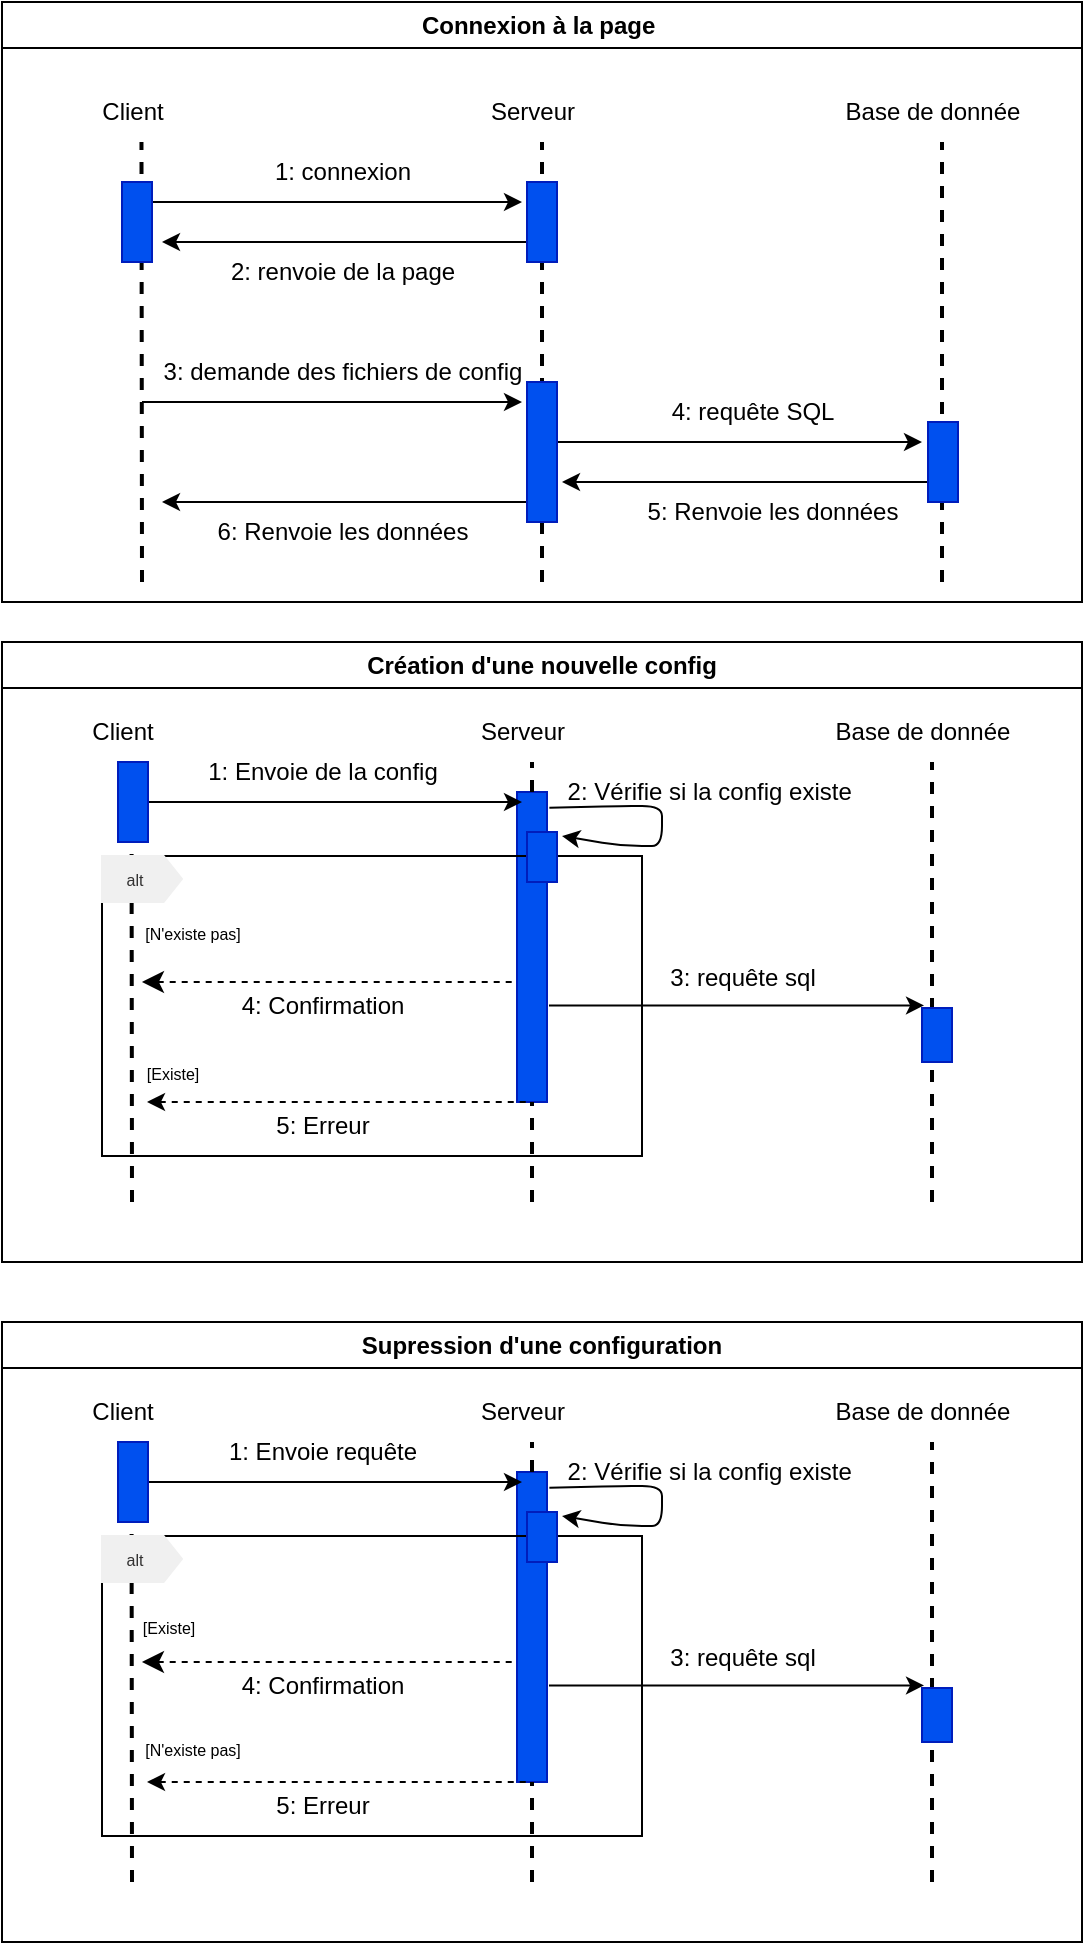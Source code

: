 <mxfile>
    <diagram id="kuqq4SYqoCh6iUg5N3_3" name="Page-1">
        <mxGraphModel dx="707" dy="768" grid="1" gridSize="10" guides="1" tooltips="1" connect="1" arrows="1" fold="1" page="1" pageScale="1" pageWidth="827" pageHeight="1169" math="0" shadow="0">
            <root>
                <mxCell id="0"/>
                <mxCell id="1" parent="0"/>
                <mxCell id="56" value="" style="whiteSpace=wrap;html=1;fillColor=#0050ef;fontColor=#ffffff;strokeColor=#001DBC;" vertex="1" parent="1">
                    <mxGeometry x="387.5" y="565" width="15" height="155" as="geometry"/>
                </mxCell>
                <mxCell id="3" value="" style="edgeStyle=none;orthogonalLoop=1;jettySize=auto;html=1;hachureGap=4;fontFamily=Architects Daughter;fontSource=https%3A%2F%2Ffonts.googleapis.com%2Fcss%3Ffamily%3DArchitects%2BDaughter;fontSize=16;endArrow=none;endFill=0;strokeWidth=2;jumpStyle=none;dashed=1;" edge="1" parent="1">
                    <mxGeometry width="80" relative="1" as="geometry">
                        <mxPoint x="200" y="460" as="sourcePoint"/>
                        <mxPoint x="199.74" y="240" as="targetPoint"/>
                    </mxGeometry>
                </mxCell>
                <mxCell id="4" value="" style="edgeStyle=none;orthogonalLoop=1;jettySize=auto;html=1;hachureGap=4;fontFamily=Architects Daughter;fontSource=https%3A%2F%2Ffonts.googleapis.com%2Fcss%3Ffamily%3DArchitects%2BDaughter;fontSize=16;endArrow=none;endFill=0;strokeWidth=2;jumpStyle=none;dashed=1;" edge="1" parent="1">
                    <mxGeometry width="80" relative="1" as="geometry">
                        <mxPoint x="400" y="460" as="sourcePoint"/>
                        <mxPoint x="400" y="240" as="targetPoint"/>
                        <Array as="points"/>
                    </mxGeometry>
                </mxCell>
                <mxCell id="5" value="" style="edgeStyle=none;orthogonalLoop=1;jettySize=auto;html=1;hachureGap=4;fontFamily=Architects Daughter;fontSource=https%3A%2F%2Ffonts.googleapis.com%2Fcss%3Ffamily%3DArchitects%2BDaughter;fontSize=16;endArrow=none;endFill=0;strokeWidth=2;jumpStyle=none;dashed=1;" edge="1" parent="1">
                    <mxGeometry width="80" relative="1" as="geometry">
                        <mxPoint x="600" y="460" as="sourcePoint"/>
                        <mxPoint x="600" y="240" as="targetPoint"/>
                        <Array as="points"/>
                    </mxGeometry>
                </mxCell>
                <mxCell id="9" value="" style="edgeStyle=none;orthogonalLoop=1;jettySize=auto;html=1;sketch=0;" edge="1" parent="1">
                    <mxGeometry width="100" relative="1" as="geometry">
                        <mxPoint x="200" y="270" as="sourcePoint"/>
                        <mxPoint x="390" y="270" as="targetPoint"/>
                        <Array as="points"/>
                    </mxGeometry>
                </mxCell>
                <mxCell id="10" value="" style="edgeStyle=none;orthogonalLoop=1;jettySize=auto;html=1;sketch=0;startArrow=classic;startFill=1;endArrow=none;endFill=0;" edge="1" parent="1">
                    <mxGeometry width="100" relative="1" as="geometry">
                        <mxPoint x="210" y="290.0" as="sourcePoint"/>
                        <mxPoint x="400" y="290.0" as="targetPoint"/>
                        <Array as="points"/>
                    </mxGeometry>
                </mxCell>
                <mxCell id="11" value="" style="edgeStyle=none;orthogonalLoop=1;jettySize=auto;html=1;sketch=0;" edge="1" parent="1">
                    <mxGeometry width="100" relative="1" as="geometry">
                        <mxPoint x="200" y="370.0" as="sourcePoint"/>
                        <mxPoint x="390" y="370.0" as="targetPoint"/>
                        <Array as="points"/>
                    </mxGeometry>
                </mxCell>
                <mxCell id="12" value="" style="edgeStyle=none;orthogonalLoop=1;jettySize=auto;html=1;sketch=0;" edge="1" parent="1">
                    <mxGeometry width="100" relative="1" as="geometry">
                        <mxPoint x="400" y="390.0" as="sourcePoint"/>
                        <mxPoint x="590" y="390.0" as="targetPoint"/>
                        <Array as="points"/>
                    </mxGeometry>
                </mxCell>
                <mxCell id="13" value="" style="edgeStyle=none;orthogonalLoop=1;jettySize=auto;html=1;sketch=0;startArrow=classic;startFill=1;endArrow=none;endFill=0;" edge="1" parent="1">
                    <mxGeometry width="100" relative="1" as="geometry">
                        <mxPoint x="410" y="410.0" as="sourcePoint"/>
                        <mxPoint x="600" y="410.0" as="targetPoint"/>
                        <Array as="points"/>
                    </mxGeometry>
                </mxCell>
                <mxCell id="14" value="" style="edgeStyle=none;orthogonalLoop=1;jettySize=auto;html=1;sketch=0;startArrow=classic;startFill=1;endArrow=none;endFill=0;" edge="1" parent="1">
                    <mxGeometry width="100" relative="1" as="geometry">
                        <mxPoint x="210" y="420.0" as="sourcePoint"/>
                        <mxPoint x="400" y="420.0" as="targetPoint"/>
                        <Array as="points"/>
                    </mxGeometry>
                </mxCell>
                <mxCell id="16" value="1: connexion" style="text;html=1;align=center;verticalAlign=middle;resizable=0;points=[];autosize=1;strokeColor=none;fillColor=none;" vertex="1" parent="1">
                    <mxGeometry x="255" y="240" width="90" height="30" as="geometry"/>
                </mxCell>
                <mxCell id="17" value="2: renvoie de la page" style="text;html=1;align=center;verticalAlign=middle;resizable=0;points=[];autosize=1;strokeColor=none;fillColor=none;" vertex="1" parent="1">
                    <mxGeometry x="230" y="290" width="140" height="30" as="geometry"/>
                </mxCell>
                <mxCell id="18" value="3: demande des fichiers de config" style="text;html=1;align=center;verticalAlign=middle;resizable=0;points=[];autosize=1;strokeColor=none;fillColor=none;" vertex="1" parent="1">
                    <mxGeometry x="200" y="340" width="200" height="30" as="geometry"/>
                </mxCell>
                <mxCell id="19" value="4: requête SQL" style="text;html=1;align=center;verticalAlign=middle;resizable=0;points=[];autosize=1;strokeColor=none;fillColor=none;" vertex="1" parent="1">
                    <mxGeometry x="455" y="360" width="100" height="30" as="geometry"/>
                </mxCell>
                <mxCell id="20" value="5: Renvoie les données" style="text;html=1;align=center;verticalAlign=middle;resizable=0;points=[];autosize=1;strokeColor=none;fillColor=none;" vertex="1" parent="1">
                    <mxGeometry x="440" y="410" width="150" height="30" as="geometry"/>
                </mxCell>
                <mxCell id="21" value="6: Renvoie les données" style="text;html=1;align=center;verticalAlign=middle;resizable=0;points=[];autosize=1;strokeColor=none;fillColor=none;" vertex="1" parent="1">
                    <mxGeometry x="225" y="420" width="150" height="30" as="geometry"/>
                </mxCell>
                <mxCell id="22" value="Client" style="text;html=1;align=center;verticalAlign=middle;resizable=0;points=[];autosize=1;strokeColor=none;fillColor=none;" vertex="1" parent="1">
                    <mxGeometry x="170" y="210" width="50" height="30" as="geometry"/>
                </mxCell>
                <mxCell id="23" value="Serveur" style="text;html=1;align=center;verticalAlign=middle;resizable=0;points=[];autosize=1;strokeColor=none;fillColor=none;" vertex="1" parent="1">
                    <mxGeometry x="360" y="210" width="70" height="30" as="geometry"/>
                </mxCell>
                <mxCell id="24" value="Base de donnée" style="text;html=1;align=center;verticalAlign=middle;resizable=0;points=[];autosize=1;strokeColor=none;fillColor=none;" vertex="1" parent="1">
                    <mxGeometry x="540" y="210" width="110" height="30" as="geometry"/>
                </mxCell>
                <mxCell id="25" value="Connexion à la page&amp;nbsp;" style="swimlane;whiteSpace=wrap;html=1;fillColor=none;strokeColor=default;" vertex="1" parent="1">
                    <mxGeometry x="130" y="170" width="540" height="300" as="geometry">
                        <mxRectangle x="130" y="170" width="160" height="30" as="alternateBounds"/>
                    </mxGeometry>
                </mxCell>
                <mxCell id="46" value="" style="whiteSpace=wrap;html=1;fillColor=#0050ef;fontColor=#ffffff;strokeColor=#001DBC;" vertex="1" parent="25">
                    <mxGeometry x="60" y="90" width="15" height="40" as="geometry"/>
                </mxCell>
                <mxCell id="48" value="" style="whiteSpace=wrap;html=1;fillColor=#0050ef;fontColor=#ffffff;strokeColor=#001DBC;" vertex="1" parent="25">
                    <mxGeometry x="262.5" y="90" width="15" height="40" as="geometry"/>
                </mxCell>
                <mxCell id="52" value="" style="whiteSpace=wrap;html=1;fillColor=#0050ef;fontColor=#ffffff;strokeColor=#001DBC;" vertex="1" parent="25">
                    <mxGeometry x="262.5" y="190" width="15" height="70" as="geometry"/>
                </mxCell>
                <mxCell id="53" value="" style="whiteSpace=wrap;html=1;fillColor=#0050ef;fontColor=#ffffff;strokeColor=#001DBC;" vertex="1" parent="25">
                    <mxGeometry x="463" y="210" width="15" height="40" as="geometry"/>
                </mxCell>
                <mxCell id="26" value="" style="edgeStyle=none;orthogonalLoop=1;jettySize=auto;html=1;hachureGap=4;fontFamily=Architects Daughter;fontSource=https%3A%2F%2Ffonts.googleapis.com%2Fcss%3Ffamily%3DArchitects%2BDaughter;fontSize=16;endArrow=none;endFill=0;strokeWidth=2;dashed=1;" edge="1" parent="1">
                    <mxGeometry width="80" relative="1" as="geometry">
                        <mxPoint x="195" y="770" as="sourcePoint"/>
                        <mxPoint x="194.74" y="550" as="targetPoint"/>
                    </mxGeometry>
                </mxCell>
                <mxCell id="27" value="" style="edgeStyle=none;orthogonalLoop=1;jettySize=auto;html=1;hachureGap=4;fontFamily=Architects Daughter;fontSource=https%3A%2F%2Ffonts.googleapis.com%2Fcss%3Ffamily%3DArchitects%2BDaughter;fontSize=16;endArrow=none;endFill=0;strokeWidth=2;dashed=1;startArrow=none;" edge="1" parent="1" source="56">
                    <mxGeometry width="80" relative="1" as="geometry">
                        <mxPoint x="395" y="770" as="sourcePoint"/>
                        <mxPoint x="395" y="550" as="targetPoint"/>
                        <Array as="points"/>
                    </mxGeometry>
                </mxCell>
                <mxCell id="28" value="" style="edgeStyle=none;orthogonalLoop=1;jettySize=auto;html=1;hachureGap=4;fontFamily=Architects Daughter;fontSource=https%3A%2F%2Ffonts.googleapis.com%2Fcss%3Ffamily%3DArchitects%2BDaughter;fontSize=16;endArrow=none;endFill=0;strokeWidth=2;dashed=1;" edge="1" parent="1">
                    <mxGeometry width="80" relative="1" as="geometry">
                        <mxPoint x="595" y="770" as="sourcePoint"/>
                        <mxPoint x="595" y="550" as="targetPoint"/>
                        <Array as="points"/>
                    </mxGeometry>
                </mxCell>
                <mxCell id="29" value="Client" style="text;html=1;align=center;verticalAlign=middle;resizable=0;points=[];autosize=1;strokeColor=none;fillColor=none;" vertex="1" parent="1">
                    <mxGeometry x="165" y="520" width="50" height="30" as="geometry"/>
                </mxCell>
                <mxCell id="30" value="Serveur" style="text;html=1;align=center;verticalAlign=middle;resizable=0;points=[];autosize=1;strokeColor=none;fillColor=none;" vertex="1" parent="1">
                    <mxGeometry x="355" y="520" width="70" height="30" as="geometry"/>
                </mxCell>
                <mxCell id="31" value="Base de donnée" style="text;html=1;align=center;verticalAlign=middle;resizable=0;points=[];autosize=1;strokeColor=none;fillColor=none;" vertex="1" parent="1">
                    <mxGeometry x="535" y="520" width="110" height="30" as="geometry"/>
                </mxCell>
                <mxCell id="39" value="Création d'une nouvelle config" style="swimlane;whiteSpace=wrap;html=1;fillColor=none;" vertex="1" parent="1">
                    <mxGeometry x="130" y="490" width="540" height="310" as="geometry"/>
                </mxCell>
                <mxCell id="61" value="" style="rounded=0;whiteSpace=wrap;html=1;strokeColor=default;fillColor=none;" vertex="1" parent="39">
                    <mxGeometry x="50" y="107" width="270" height="150" as="geometry"/>
                </mxCell>
                <mxCell id="65" value="" style="edgeStyle=none;orthogonalLoop=1;jettySize=auto;html=1;sketch=0;startArrow=classic;startFill=1;endArrow=none;endFill=0;startSize=8;exitX=0.074;exitY=0.42;exitDx=0;exitDy=0;exitPerimeter=0;dashed=1;" edge="1" parent="39" source="61">
                    <mxGeometry width="100" relative="1" as="geometry">
                        <mxPoint x="80" y="170" as="sourcePoint"/>
                        <mxPoint x="257.5" y="170" as="targetPoint"/>
                        <Array as="points"/>
                    </mxGeometry>
                </mxCell>
                <mxCell id="41" value="" style="edgeStyle=none;orthogonalLoop=1;jettySize=auto;html=1;sketch=0;" edge="1" parent="39">
                    <mxGeometry width="100" relative="1" as="geometry">
                        <mxPoint x="70" y="80" as="sourcePoint"/>
                        <mxPoint x="260" y="80" as="targetPoint"/>
                        <Array as="points"/>
                    </mxGeometry>
                </mxCell>
                <mxCell id="43" value="" style="edgeStyle=none;orthogonalLoop=1;jettySize=auto;html=1;sketch=0;startArrow=classic;startFill=1;endArrow=none;endFill=0;entryX=1.079;entryY=0.243;entryDx=0;entryDy=0;entryPerimeter=0;" edge="1" parent="39">
                    <mxGeometry width="80" relative="1" as="geometry">
                        <mxPoint x="280" y="97" as="sourcePoint"/>
                        <mxPoint x="273.685" y="82.935" as="targetPoint"/>
                        <Array as="points">
                            <mxPoint x="310" y="102"/>
                            <mxPoint x="330" y="102"/>
                            <mxPoint x="330" y="82"/>
                            <mxPoint x="310" y="82"/>
                        </Array>
                    </mxGeometry>
                </mxCell>
                <mxCell id="44" value="2: Vérifie si la config existe&amp;nbsp;" style="text;html=1;align=center;verticalAlign=middle;resizable=0;points=[];autosize=1;strokeColor=none;fillColor=none;" vertex="1" parent="39">
                    <mxGeometry x="270" y="60" width="170" height="30" as="geometry"/>
                </mxCell>
                <mxCell id="45" value="1: Envoie de la config" style="text;html=1;align=center;verticalAlign=middle;resizable=0;points=[];autosize=1;strokeColor=none;fillColor=none;" vertex="1" parent="39">
                    <mxGeometry x="90" y="50" width="140" height="30" as="geometry"/>
                </mxCell>
                <mxCell id="55" value="" style="whiteSpace=wrap;html=1;fillColor=#0050ef;fontColor=#ffffff;strokeColor=#001DBC;" vertex="1" parent="39">
                    <mxGeometry x="58" y="60" width="15" height="40" as="geometry"/>
                </mxCell>
                <mxCell id="59" value="" style="whiteSpace=wrap;html=1;fillColor=#0050ef;fontColor=#ffffff;strokeColor=#001DBC;" vertex="1" parent="39">
                    <mxGeometry x="262.5" y="95" width="15" height="25" as="geometry"/>
                </mxCell>
                <mxCell id="64" value="" style="edgeStyle=none;orthogonalLoop=1;jettySize=auto;html=1;sketch=0;startArrow=classic;startFill=1;endArrow=none;endFill=0;dashed=1;" edge="1" parent="39">
                    <mxGeometry width="100" relative="1" as="geometry">
                        <mxPoint x="72.5" y="230.0" as="sourcePoint"/>
                        <mxPoint x="262.5" y="230.0" as="targetPoint"/>
                        <Array as="points"/>
                    </mxGeometry>
                </mxCell>
                <mxCell id="67" value="" style="edgeStyle=none;orthogonalLoop=1;jettySize=auto;html=1;sketch=0;startArrow=none;startFill=0;endArrow=classic;endFill=1;startSize=8;exitX=0.074;exitY=0.42;exitDx=0;exitDy=0;exitPerimeter=0;" edge="1" parent="39">
                    <mxGeometry width="100" relative="1" as="geometry">
                        <mxPoint x="273.5" y="181.71" as="sourcePoint"/>
                        <mxPoint x="461.02" y="181.71" as="targetPoint"/>
                        <Array as="points"/>
                    </mxGeometry>
                </mxCell>
                <mxCell id="68" value="" style="whiteSpace=wrap;html=1;fillColor=#0050ef;fontColor=#ffffff;strokeColor=#001DBC;" vertex="1" parent="39">
                    <mxGeometry x="460" y="183" width="15" height="27" as="geometry"/>
                </mxCell>
                <mxCell id="69" value="&lt;font style=&quot;font-size: 8px;&quot;&gt;[N'existe pas]&lt;/font&gt;" style="text;html=1;align=center;verticalAlign=middle;resizable=0;points=[];autosize=1;strokeColor=none;fillColor=none;" vertex="1" parent="39">
                    <mxGeometry x="60" y="130" width="70" height="30" as="geometry"/>
                </mxCell>
                <mxCell id="70" value="&lt;span style=&quot;font-size: 8px;&quot;&gt;[Existe]&lt;/span&gt;" style="text;html=1;align=center;verticalAlign=middle;resizable=0;points=[];autosize=1;strokeColor=none;fillColor=none;" vertex="1" parent="39">
                    <mxGeometry x="60" y="200" width="50" height="30" as="geometry"/>
                </mxCell>
                <mxCell id="71" value="4: Confirmation" style="text;html=1;align=center;verticalAlign=middle;resizable=0;points=[];autosize=1;strokeColor=none;fillColor=none;" vertex="1" parent="39">
                    <mxGeometry x="110" y="167" width="100" height="30" as="geometry"/>
                </mxCell>
                <mxCell id="72" value="5: Erreur" style="text;html=1;align=center;verticalAlign=middle;resizable=0;points=[];autosize=1;strokeColor=none;fillColor=none;" vertex="1" parent="39">
                    <mxGeometry x="125" y="227" width="70" height="30" as="geometry"/>
                </mxCell>
                <mxCell id="73" value="3: requête sql" style="text;html=1;align=center;verticalAlign=middle;resizable=0;points=[];autosize=1;strokeColor=none;fillColor=none;" vertex="1" parent="39">
                    <mxGeometry x="320" y="153" width="100" height="30" as="geometry"/>
                </mxCell>
                <mxCell id="75" value="" style="shape=loopLimit;whiteSpace=wrap;html=1;strokeColor=#F0F0F0;fontSize=8;fillColor=#F0F0F0;direction=south;size=20;" vertex="1" parent="39">
                    <mxGeometry x="50" y="107" width="40" height="23" as="geometry"/>
                </mxCell>
                <mxCell id="76" value="alt" style="text;html=1;align=center;verticalAlign=middle;resizable=0;points=[];autosize=1;strokeColor=none;fillColor=none;fontSize=8;fontColor=#313030;" vertex="1" parent="39">
                    <mxGeometry x="50.5" y="108.5" width="30" height="20" as="geometry"/>
                </mxCell>
                <mxCell id="58" value="" style="edgeStyle=none;orthogonalLoop=1;jettySize=auto;html=1;hachureGap=4;fontFamily=Architects Daughter;fontSource=https%3A%2F%2Ffonts.googleapis.com%2Fcss%3Ffamily%3DArchitects%2BDaughter;fontSize=16;endArrow=none;endFill=0;strokeWidth=2;dashed=1;" edge="1" parent="1" target="56">
                    <mxGeometry width="80" relative="1" as="geometry">
                        <mxPoint x="395" y="770" as="sourcePoint"/>
                        <mxPoint x="395" y="550" as="targetPoint"/>
                        <Array as="points"/>
                    </mxGeometry>
                </mxCell>
                <mxCell id="77" value="" style="whiteSpace=wrap;html=1;fillColor=#0050ef;fontColor=#ffffff;strokeColor=#001DBC;" vertex="1" parent="1">
                    <mxGeometry x="387.5" y="905" width="15" height="155" as="geometry"/>
                </mxCell>
                <mxCell id="78" value="" style="edgeStyle=none;orthogonalLoop=1;jettySize=auto;html=1;hachureGap=4;fontFamily=Architects Daughter;fontSource=https%3A%2F%2Ffonts.googleapis.com%2Fcss%3Ffamily%3DArchitects%2BDaughter;fontSize=16;endArrow=none;endFill=0;strokeWidth=2;dashed=1;" edge="1" parent="1">
                    <mxGeometry width="80" relative="1" as="geometry">
                        <mxPoint x="195" y="1110" as="sourcePoint"/>
                        <mxPoint x="194.74" y="890" as="targetPoint"/>
                    </mxGeometry>
                </mxCell>
                <mxCell id="79" value="" style="edgeStyle=none;orthogonalLoop=1;jettySize=auto;html=1;hachureGap=4;fontFamily=Architects Daughter;fontSource=https%3A%2F%2Ffonts.googleapis.com%2Fcss%3Ffamily%3DArchitects%2BDaughter;fontSize=16;endArrow=none;endFill=0;strokeWidth=2;dashed=1;startArrow=none;" edge="1" parent="1" source="77">
                    <mxGeometry width="80" relative="1" as="geometry">
                        <mxPoint x="395" y="1110" as="sourcePoint"/>
                        <mxPoint x="395" y="890" as="targetPoint"/>
                        <Array as="points"/>
                    </mxGeometry>
                </mxCell>
                <mxCell id="80" value="" style="edgeStyle=none;orthogonalLoop=1;jettySize=auto;html=1;hachureGap=4;fontFamily=Architects Daughter;fontSource=https%3A%2F%2Ffonts.googleapis.com%2Fcss%3Ffamily%3DArchitects%2BDaughter;fontSize=16;endArrow=none;endFill=0;strokeWidth=2;dashed=1;" edge="1" parent="1">
                    <mxGeometry width="80" relative="1" as="geometry">
                        <mxPoint x="595" y="1110" as="sourcePoint"/>
                        <mxPoint x="595" y="890" as="targetPoint"/>
                        <Array as="points"/>
                    </mxGeometry>
                </mxCell>
                <mxCell id="81" value="Client" style="text;html=1;align=center;verticalAlign=middle;resizable=0;points=[];autosize=1;strokeColor=none;fillColor=none;" vertex="1" parent="1">
                    <mxGeometry x="165" y="860" width="50" height="30" as="geometry"/>
                </mxCell>
                <mxCell id="82" value="Serveur" style="text;html=1;align=center;verticalAlign=middle;resizable=0;points=[];autosize=1;strokeColor=none;fillColor=none;" vertex="1" parent="1">
                    <mxGeometry x="355" y="860" width="70" height="30" as="geometry"/>
                </mxCell>
                <mxCell id="83" value="Base de donnée" style="text;html=1;align=center;verticalAlign=middle;resizable=0;points=[];autosize=1;strokeColor=none;fillColor=none;" vertex="1" parent="1">
                    <mxGeometry x="535" y="860" width="110" height="30" as="geometry"/>
                </mxCell>
                <mxCell id="84" value="Supression d'une configuration" style="swimlane;whiteSpace=wrap;html=1;fillColor=none;" vertex="1" parent="1">
                    <mxGeometry x="130" y="830" width="540" height="310" as="geometry"/>
                </mxCell>
                <mxCell id="85" value="" style="rounded=0;whiteSpace=wrap;html=1;strokeColor=default;fillColor=none;" vertex="1" parent="84">
                    <mxGeometry x="50" y="107" width="270" height="150" as="geometry"/>
                </mxCell>
                <mxCell id="86" value="" style="edgeStyle=none;orthogonalLoop=1;jettySize=auto;html=1;sketch=0;startArrow=classic;startFill=1;endArrow=none;endFill=0;startSize=8;exitX=0.074;exitY=0.42;exitDx=0;exitDy=0;exitPerimeter=0;dashed=1;" edge="1" parent="84" source="85">
                    <mxGeometry width="100" relative="1" as="geometry">
                        <mxPoint x="80" y="170" as="sourcePoint"/>
                        <mxPoint x="257.5" y="170" as="targetPoint"/>
                        <Array as="points"/>
                    </mxGeometry>
                </mxCell>
                <mxCell id="87" value="" style="edgeStyle=none;orthogonalLoop=1;jettySize=auto;html=1;sketch=0;" edge="1" parent="84">
                    <mxGeometry width="100" relative="1" as="geometry">
                        <mxPoint x="70" y="80" as="sourcePoint"/>
                        <mxPoint x="260" y="80" as="targetPoint"/>
                        <Array as="points"/>
                    </mxGeometry>
                </mxCell>
                <mxCell id="88" value="" style="edgeStyle=none;orthogonalLoop=1;jettySize=auto;html=1;sketch=0;startArrow=classic;startFill=1;endArrow=none;endFill=0;entryX=1.079;entryY=0.243;entryDx=0;entryDy=0;entryPerimeter=0;" edge="1" parent="84">
                    <mxGeometry width="80" relative="1" as="geometry">
                        <mxPoint x="280" y="97" as="sourcePoint"/>
                        <mxPoint x="273.685" y="82.935" as="targetPoint"/>
                        <Array as="points">
                            <mxPoint x="310" y="102"/>
                            <mxPoint x="330" y="102"/>
                            <mxPoint x="330" y="82"/>
                            <mxPoint x="310" y="82"/>
                        </Array>
                    </mxGeometry>
                </mxCell>
                <mxCell id="89" value="2: Vérifie si la config existe&amp;nbsp;" style="text;html=1;align=center;verticalAlign=middle;resizable=0;points=[];autosize=1;strokeColor=none;fillColor=none;" vertex="1" parent="84">
                    <mxGeometry x="270" y="60" width="170" height="30" as="geometry"/>
                </mxCell>
                <mxCell id="90" value="1: Envoie requête" style="text;html=1;align=center;verticalAlign=middle;resizable=0;points=[];autosize=1;strokeColor=none;fillColor=none;" vertex="1" parent="84">
                    <mxGeometry x="100" y="50" width="120" height="30" as="geometry"/>
                </mxCell>
                <mxCell id="91" value="" style="whiteSpace=wrap;html=1;fillColor=#0050ef;fontColor=#ffffff;strokeColor=#001DBC;" vertex="1" parent="84">
                    <mxGeometry x="58" y="60" width="15" height="40" as="geometry"/>
                </mxCell>
                <mxCell id="92" value="" style="whiteSpace=wrap;html=1;fillColor=#0050ef;fontColor=#ffffff;strokeColor=#001DBC;" vertex="1" parent="84">
                    <mxGeometry x="262.5" y="95" width="15" height="25" as="geometry"/>
                </mxCell>
                <mxCell id="93" value="" style="edgeStyle=none;orthogonalLoop=1;jettySize=auto;html=1;sketch=0;startArrow=classic;startFill=1;endArrow=none;endFill=0;dashed=1;" edge="1" parent="84">
                    <mxGeometry width="100" relative="1" as="geometry">
                        <mxPoint x="72.5" y="230.0" as="sourcePoint"/>
                        <mxPoint x="262.5" y="230.0" as="targetPoint"/>
                        <Array as="points"/>
                    </mxGeometry>
                </mxCell>
                <mxCell id="94" value="" style="edgeStyle=none;orthogonalLoop=1;jettySize=auto;html=1;sketch=0;startArrow=none;startFill=0;endArrow=classic;endFill=1;startSize=8;exitX=0.074;exitY=0.42;exitDx=0;exitDy=0;exitPerimeter=0;" edge="1" parent="84">
                    <mxGeometry width="100" relative="1" as="geometry">
                        <mxPoint x="273.5" y="181.71" as="sourcePoint"/>
                        <mxPoint x="461.02" y="181.71" as="targetPoint"/>
                        <Array as="points"/>
                    </mxGeometry>
                </mxCell>
                <mxCell id="95" value="" style="whiteSpace=wrap;html=1;fillColor=#0050ef;fontColor=#ffffff;strokeColor=#001DBC;" vertex="1" parent="84">
                    <mxGeometry x="460" y="183" width="15" height="27" as="geometry"/>
                </mxCell>
                <mxCell id="96" value="&lt;font style=&quot;font-size: 8px;&quot;&gt;[N'existe pas]&lt;/font&gt;" style="text;html=1;align=center;verticalAlign=middle;resizable=0;points=[];autosize=1;strokeColor=none;fillColor=none;" vertex="1" parent="84">
                    <mxGeometry x="60" y="198" width="70" height="30" as="geometry"/>
                </mxCell>
                <mxCell id="97" value="&lt;span style=&quot;font-size: 8px;&quot;&gt;[Existe]&lt;/span&gt;" style="text;html=1;align=center;verticalAlign=middle;resizable=0;points=[];autosize=1;strokeColor=none;fillColor=none;" vertex="1" parent="84">
                    <mxGeometry x="58" y="137" width="50" height="30" as="geometry"/>
                </mxCell>
                <mxCell id="98" value="4: Confirmation" style="text;html=1;align=center;verticalAlign=middle;resizable=0;points=[];autosize=1;strokeColor=none;fillColor=none;" vertex="1" parent="84">
                    <mxGeometry x="110" y="167" width="100" height="30" as="geometry"/>
                </mxCell>
                <mxCell id="99" value="5: Erreur" style="text;html=1;align=center;verticalAlign=middle;resizable=0;points=[];autosize=1;strokeColor=none;fillColor=none;" vertex="1" parent="84">
                    <mxGeometry x="125" y="227" width="70" height="30" as="geometry"/>
                </mxCell>
                <mxCell id="100" value="3: requête sql" style="text;html=1;align=center;verticalAlign=middle;resizable=0;points=[];autosize=1;strokeColor=none;fillColor=none;" vertex="1" parent="84">
                    <mxGeometry x="320" y="153" width="100" height="30" as="geometry"/>
                </mxCell>
                <mxCell id="101" value="" style="shape=loopLimit;whiteSpace=wrap;html=1;strokeColor=#F0F0F0;fontSize=8;fillColor=#F0F0F0;direction=south;size=20;" vertex="1" parent="84">
                    <mxGeometry x="50" y="107" width="40" height="23" as="geometry"/>
                </mxCell>
                <mxCell id="102" value="alt" style="text;html=1;align=center;verticalAlign=middle;resizable=0;points=[];autosize=1;strokeColor=none;fillColor=none;fontSize=8;fontColor=#313030;" vertex="1" parent="84">
                    <mxGeometry x="50.5" y="108.5" width="30" height="20" as="geometry"/>
                </mxCell>
                <mxCell id="103" value="" style="edgeStyle=none;orthogonalLoop=1;jettySize=auto;html=1;hachureGap=4;fontFamily=Architects Daughter;fontSource=https%3A%2F%2Ffonts.googleapis.com%2Fcss%3Ffamily%3DArchitects%2BDaughter;fontSize=16;endArrow=none;endFill=0;strokeWidth=2;dashed=1;" edge="1" parent="1" target="77">
                    <mxGeometry width="80" relative="1" as="geometry">
                        <mxPoint x="395" y="1110" as="sourcePoint"/>
                        <mxPoint x="395" y="890" as="targetPoint"/>
                        <Array as="points"/>
                    </mxGeometry>
                </mxCell>
            </root>
        </mxGraphModel>
    </diagram>
</mxfile>